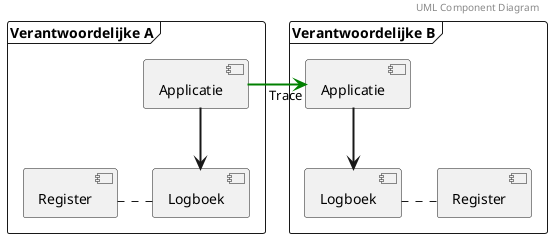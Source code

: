 @startuml
header: UML Component Diagram

frame "Verantwoordelijke A" {

    component "Logboek" as loggerA
    component "Applicatie" as softwareA
    component "Register" as registerA
}
frame "Verantwoordelijke B" {

    component "Logboek" as loggerB
    component "Applicatie" as softwareB
    component "Register" as registerB
}

component "Spacer" as Dummy

loggerA <-[bold]u- softwareA
registerA -[hidden]u- softwareA
registerA -[dashed]r- loggerA

loggerB <-[bold]u- softwareB
registerB -[hidden]u- softwareB
loggerB -[dashed]r- registerB

softwareA -[hidden]- Dummy
Dummy -[hidden]- softwareB
remove Dummy
softwareA -[bold,#green]l-> softwareB : Trace

skinparam boxPadding 50
skinparam linetype polyline
skinparam linetype ortho
@enduml

